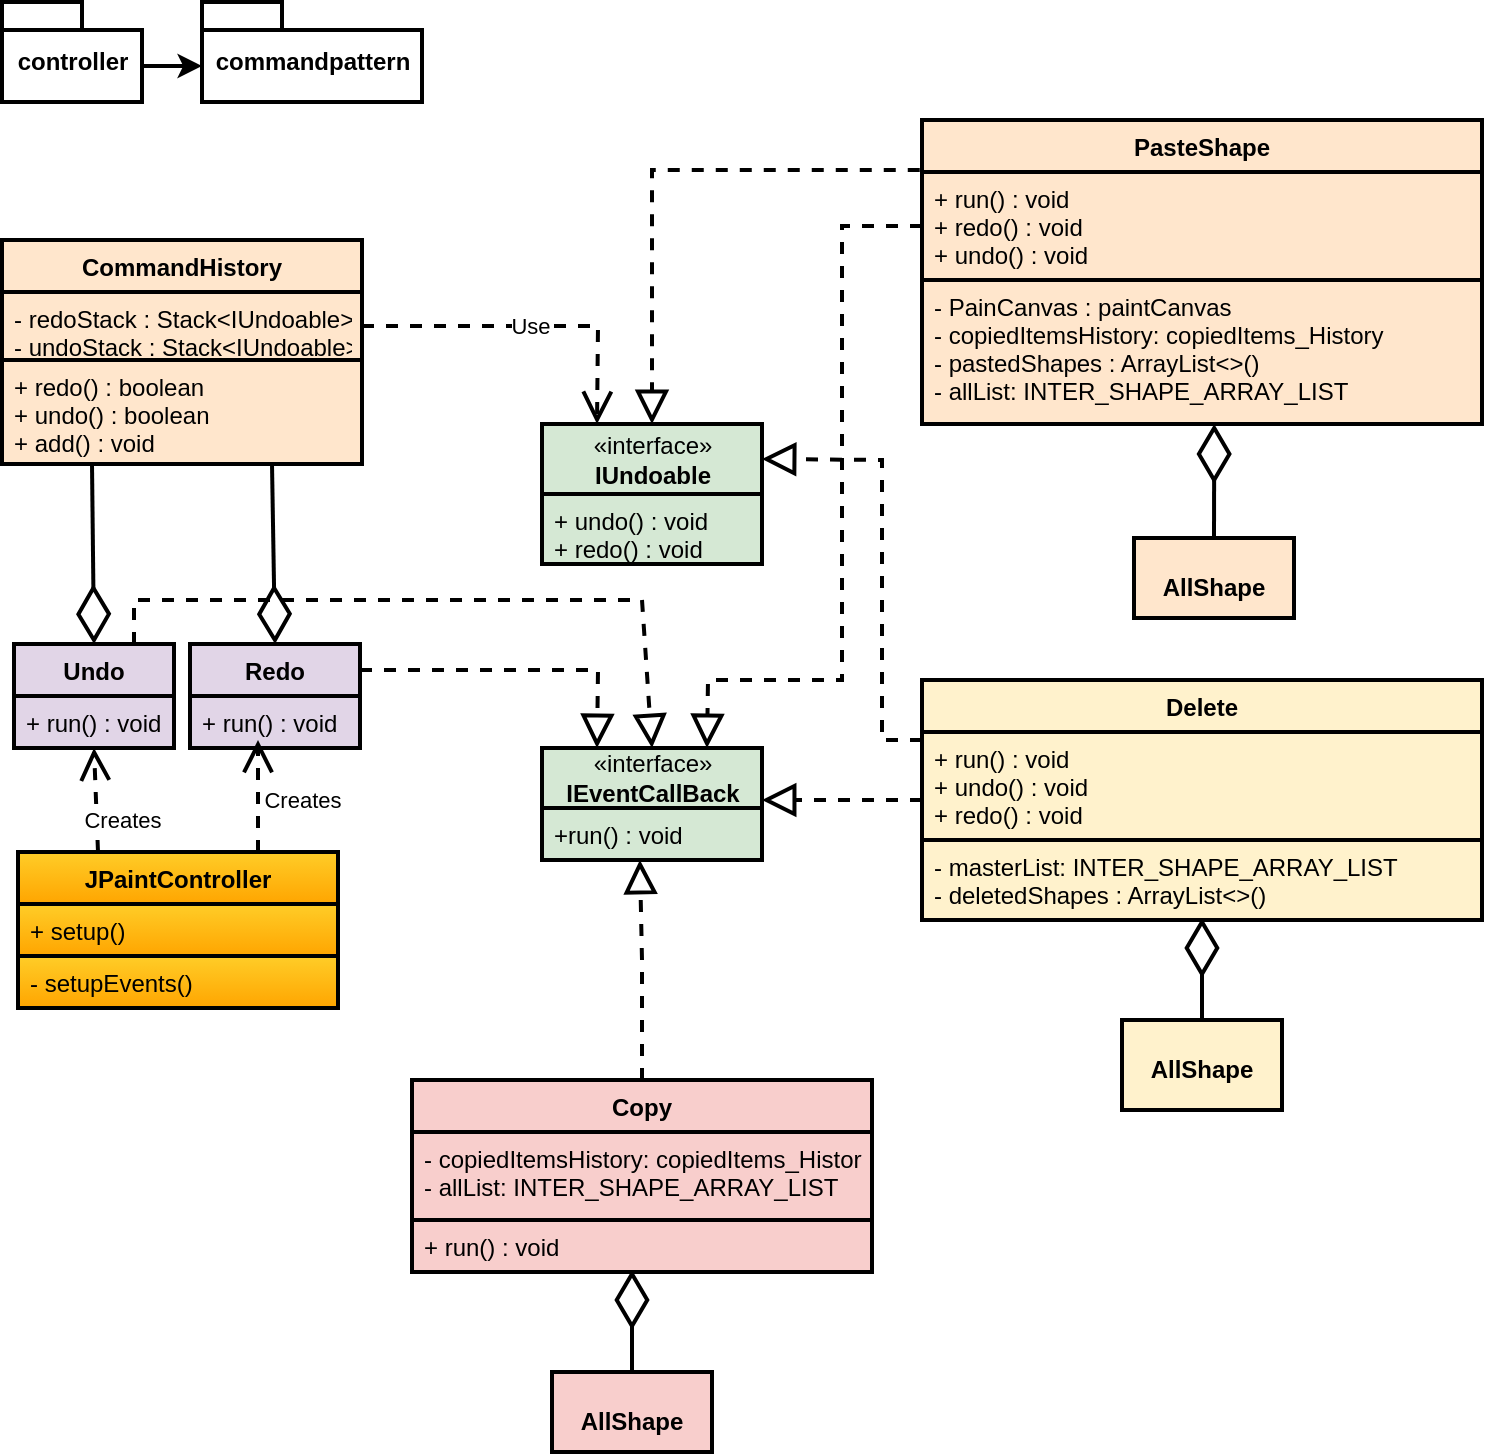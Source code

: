 <mxfile version="20.8.16" type="device"><diagram id="8KvdhAAurBPoyegszD1p" name="Page-1"><mxGraphModel dx="1434" dy="836" grid="1" gridSize="10" guides="1" tooltips="1" connect="1" arrows="1" fold="1" page="1" pageScale="1" pageWidth="827" pageHeight="1169" math="0" shadow="0"><root><mxCell id="0"/><mxCell id="1" parent="0"/><mxCell id="tCugV6WcX2bHkvcU8V6e-4" style="edgeStyle=orthogonalEdgeStyle;rounded=0;orthogonalLoop=1;jettySize=auto;html=1;exitX=0;exitY=0;exitDx=70;exitDy=32;exitPerimeter=0;entryX=0;entryY=0;entryDx=0;entryDy=32;entryPerimeter=0;strokeWidth=2;" parent="1" source="tCugV6WcX2bHkvcU8V6e-1" target="tCugV6WcX2bHkvcU8V6e-2" edge="1"><mxGeometry relative="1" as="geometry"/></mxCell><mxCell id="tCugV6WcX2bHkvcU8V6e-1" value="controller" style="shape=folder;fontStyle=1;spacingTop=10;tabWidth=40;tabHeight=14;tabPosition=left;html=1;strokeWidth=2;" parent="1" vertex="1"><mxGeometry x="40" y="41" width="70" height="50" as="geometry"/></mxCell><mxCell id="tCugV6WcX2bHkvcU8V6e-2" value="commandpattern" style="shape=folder;fontStyle=1;spacingTop=10;tabWidth=40;tabHeight=14;tabPosition=left;html=1;strokeWidth=2;" parent="1" vertex="1"><mxGeometry x="140" y="41" width="110" height="50" as="geometry"/></mxCell><mxCell id="tCugV6WcX2bHkvcU8V6e-5" value="CommandHistory" style="swimlane;fontStyle=1;align=center;verticalAlign=top;childLayout=stackLayout;horizontal=1;startSize=26;horizontalStack=0;resizeParent=1;resizeParentMax=0;resizeLast=0;collapsible=1;marginBottom=0;fillColor=#ffe6cc;strokeColor=#000000;strokeWidth=2;" parent="1" vertex="1"><mxGeometry x="40" y="160" width="180" height="112" as="geometry"><mxRectangle x="40" y="160" width="140" height="30" as="alternateBounds"/></mxGeometry></mxCell><mxCell id="tCugV6WcX2bHkvcU8V6e-6" value="- redoStack : Stack&lt;IUndoable&gt;&#10;- undoStack : Stack&lt;IUndoable&gt;" style="text;strokeColor=#000000;fillColor=#ffe6cc;align=left;verticalAlign=top;spacingLeft=4;spacingRight=4;overflow=hidden;rotatable=0;points=[[0,0.5],[1,0.5]];portConstraint=eastwest;strokeWidth=2;" parent="tCugV6WcX2bHkvcU8V6e-5" vertex="1"><mxGeometry y="26" width="180" height="34" as="geometry"/></mxCell><mxCell id="tCugV6WcX2bHkvcU8V6e-8" value="+ redo() : boolean&#10;+ undo() : boolean&#10;+ add() : void" style="text;strokeColor=#000000;fillColor=#ffe6cc;align=left;verticalAlign=top;spacingLeft=4;spacingRight=4;overflow=hidden;rotatable=0;points=[[0,0.5],[1,0.5]];portConstraint=eastwest;strokeWidth=2;" parent="tCugV6WcX2bHkvcU8V6e-5" vertex="1"><mxGeometry y="60" width="180" height="52" as="geometry"/></mxCell><mxCell id="tCugV6WcX2bHkvcU8V6e-10" value="Undo" style="swimlane;fontStyle=1;align=center;verticalAlign=top;childLayout=stackLayout;horizontal=1;startSize=26;horizontalStack=0;resizeParent=1;resizeParentMax=0;resizeLast=0;collapsible=1;marginBottom=0;strokeColor=#000000;fillColor=#e1d5e7;strokeWidth=2;" parent="1" vertex="1"><mxGeometry x="46" y="362" width="80" height="52" as="geometry"/></mxCell><mxCell id="tCugV6WcX2bHkvcU8V6e-11" value="+ run() : void" style="text;strokeColor=#000000;fillColor=#e1d5e7;align=left;verticalAlign=top;spacingLeft=4;spacingRight=4;overflow=hidden;rotatable=0;points=[[0,0.5],[1,0.5]];portConstraint=eastwest;strokeWidth=2;" parent="tCugV6WcX2bHkvcU8V6e-10" vertex="1"><mxGeometry y="26" width="80" height="26" as="geometry"/></mxCell><mxCell id="tCugV6WcX2bHkvcU8V6e-14" value="Redo" style="swimlane;fontStyle=1;align=center;verticalAlign=top;childLayout=stackLayout;horizontal=1;startSize=26;horizontalStack=0;resizeParent=1;resizeParentMax=0;resizeLast=0;collapsible=1;marginBottom=0;strokeColor=#000000;fillColor=#e1d5e7;strokeWidth=2;" parent="1" vertex="1"><mxGeometry x="134" y="362" width="85" height="52" as="geometry"/></mxCell><mxCell id="tCugV6WcX2bHkvcU8V6e-15" value="+ run() : void" style="text;strokeColor=#000000;fillColor=#e1d5e7;align=left;verticalAlign=top;spacingLeft=4;spacingRight=4;overflow=hidden;rotatable=0;points=[[0,0.5],[1,0.5]];portConstraint=eastwest;strokeWidth=2;" parent="tCugV6WcX2bHkvcU8V6e-14" vertex="1"><mxGeometry y="26" width="85" height="26" as="geometry"/></mxCell><mxCell id="tCugV6WcX2bHkvcU8V6e-16" value="" style="endArrow=diamondThin;endFill=0;endSize=24;html=1;rounded=0;strokeWidth=2;entryX=0.5;entryY=0;entryDx=0;entryDy=0;exitX=0.25;exitY=1;exitDx=0;exitDy=0;" parent="1" source="tCugV6WcX2bHkvcU8V6e-5" target="tCugV6WcX2bHkvcU8V6e-10" edge="1"><mxGeometry width="160" relative="1" as="geometry"><mxPoint x="100" y="290" as="sourcePoint"/><mxPoint x="690" y="330" as="targetPoint"/><Array as="points"/></mxGeometry></mxCell><mxCell id="tCugV6WcX2bHkvcU8V6e-17" value="" style="endArrow=diamondThin;endFill=0;endSize=24;html=1;rounded=0;strokeWidth=2;exitX=0.75;exitY=1;exitDx=0;exitDy=0;entryX=0.5;entryY=0;entryDx=0;entryDy=0;" parent="1" source="tCugV6WcX2bHkvcU8V6e-5" target="tCugV6WcX2bHkvcU8V6e-14" edge="1"><mxGeometry width="160" relative="1" as="geometry"><mxPoint x="530" y="330" as="sourcePoint"/><mxPoint x="690" y="330" as="targetPoint"/></mxGeometry></mxCell><mxCell id="tCugV6WcX2bHkvcU8V6e-22" value="" style="group" parent="1" vertex="1" connectable="0"><mxGeometry x="310" y="414" width="110" height="56" as="geometry"/></mxCell><mxCell id="tCugV6WcX2bHkvcU8V6e-19" value="«interface»&lt;br&gt;&lt;b&gt;IEventCallBack&lt;br&gt;&lt;/b&gt;" style="html=1;strokeColor=#000000;strokeWidth=2;fillColor=#d5e8d4;" parent="tCugV6WcX2bHkvcU8V6e-22" vertex="1"><mxGeometry width="110" height="30" as="geometry"/></mxCell><mxCell id="tCugV6WcX2bHkvcU8V6e-21" value="+run() : void" style="text;strokeColor=#000000;fillColor=#d5e8d4;align=left;verticalAlign=top;spacingLeft=4;spacingRight=4;overflow=hidden;rotatable=0;points=[[0,0.5],[1,0.5]];portConstraint=eastwest;strokeWidth=2;" parent="tCugV6WcX2bHkvcU8V6e-22" vertex="1"><mxGeometry y="30" width="110" height="26" as="geometry"/></mxCell><mxCell id="tCugV6WcX2bHkvcU8V6e-30" value="" style="group" parent="1" vertex="1" connectable="0"><mxGeometry x="310" y="252" width="110" height="70" as="geometry"/></mxCell><mxCell id="tCugV6WcX2bHkvcU8V6e-27" value="" style="group" parent="tCugV6WcX2bHkvcU8V6e-30" vertex="1" connectable="0"><mxGeometry y="8.75" width="110" height="61.25" as="geometry"/></mxCell><mxCell id="tCugV6WcX2bHkvcU8V6e-29" value="+ undo() : void&#10;+ redo() : void" style="text;strokeColor=#000000;fillColor=#d5e8d4;align=left;verticalAlign=top;spacingLeft=4;spacingRight=4;overflow=hidden;rotatable=0;points=[[0,0.5],[1,0.5]];portConstraint=eastwest;strokeWidth=2;" parent="tCugV6WcX2bHkvcU8V6e-27" vertex="1"><mxGeometry y="26.25" width="110" height="35" as="geometry"/></mxCell><mxCell id="tCugV6WcX2bHkvcU8V6e-28" value="«interface»&lt;br&gt;&lt;b&gt;IUndoable&lt;br&gt;&lt;/b&gt;" style="html=1;strokeColor=#000000;strokeWidth=2;fillColor=#d5e8d4;" parent="tCugV6WcX2bHkvcU8V6e-30" vertex="1"><mxGeometry width="110" height="35" as="geometry"/></mxCell><mxCell id="tCugV6WcX2bHkvcU8V6e-32" value="Delete" style="swimlane;fontStyle=1;align=center;verticalAlign=top;childLayout=stackLayout;horizontal=1;startSize=26;horizontalStack=0;resizeParent=1;resizeParentMax=0;resizeLast=0;collapsible=1;marginBottom=0;strokeColor=#000000;strokeWidth=2;fillColor=#fff2cc;" parent="1" vertex="1"><mxGeometry x="500" y="380" width="280" height="120" as="geometry"/></mxCell><mxCell id="tCugV6WcX2bHkvcU8V6e-33" value="+ run() : void&#10;+ undo() : void&#10;+ redo() : void" style="text;strokeColor=#000000;fillColor=#fff2cc;align=left;verticalAlign=top;spacingLeft=4;spacingRight=4;overflow=hidden;rotatable=0;points=[[0,0.5],[1,0.5]];portConstraint=eastwest;strokeWidth=2;" parent="tCugV6WcX2bHkvcU8V6e-32" vertex="1"><mxGeometry y="26" width="280" height="54" as="geometry"/></mxCell><mxCell id="tCugV6WcX2bHkvcU8V6e-35" value="- masterList: INTER_SHAPE_ARRAY_LIST&#10;- deletedShapes : ArrayList&lt;&gt;()" style="text;strokeColor=#000000;fillColor=#fff2cc;align=left;verticalAlign=middle;spacingLeft=4;spacingRight=4;overflow=hidden;rotatable=0;points=[[0,0.5],[1,0.5]];portConstraint=eastwest;strokeWidth=2;" parent="tCugV6WcX2bHkvcU8V6e-32" vertex="1"><mxGeometry y="80" width="280" height="40" as="geometry"/></mxCell><mxCell id="tCugV6WcX2bHkvcU8V6e-40" value="Copy" style="swimlane;fontStyle=1;align=center;verticalAlign=top;childLayout=stackLayout;horizontal=1;startSize=26;horizontalStack=0;resizeParent=1;resizeParentMax=0;resizeLast=0;collapsible=1;marginBottom=0;strokeColor=#000000;strokeWidth=2;fillColor=#f8cecc;" parent="1" vertex="1"><mxGeometry x="245" y="580" width="230" height="96" as="geometry"><mxRectangle x="550" y="384" width="110" height="30" as="alternateBounds"/></mxGeometry></mxCell><mxCell id="tCugV6WcX2bHkvcU8V6e-41" value="- copiedItemsHistory: copiedItems_History&#10;- allList: INTER_SHAPE_ARRAY_LIST" style="text;strokeColor=#000000;fillColor=#f8cecc;align=left;verticalAlign=top;spacingLeft=4;spacingRight=4;overflow=hidden;rotatable=0;points=[[0,0.5],[1,0.5]];portConstraint=eastwest;strokeWidth=2;" parent="tCugV6WcX2bHkvcU8V6e-40" vertex="1"><mxGeometry y="26" width="230" height="44" as="geometry"/></mxCell><mxCell id="tCugV6WcX2bHkvcU8V6e-43" value="+ run() : void" style="text;strokeColor=#000000;fillColor=#f8cecc;align=left;verticalAlign=top;spacingLeft=4;spacingRight=4;overflow=hidden;rotatable=0;points=[[0,0.5],[1,0.5]];portConstraint=eastwest;strokeWidth=2;" parent="tCugV6WcX2bHkvcU8V6e-40" vertex="1"><mxGeometry y="70" width="230" height="26" as="geometry"/></mxCell><mxCell id="tCugV6WcX2bHkvcU8V6e-44" value="PasteShape" style="swimlane;fontStyle=1;align=center;verticalAlign=top;childLayout=stackLayout;horizontal=1;startSize=26;horizontalStack=0;resizeParent=1;resizeParentMax=0;resizeLast=0;collapsible=1;marginBottom=0;strokeColor=#000000;strokeWidth=2;fillColor=#ffe6cc;" parent="1" vertex="1"><mxGeometry x="500" y="100" width="280" height="152" as="geometry"/></mxCell><mxCell id="tCugV6WcX2bHkvcU8V6e-45" value="+ run() : void&#10;+ redo() : void&#10;+ undo() : void" style="text;strokeColor=#000000;fillColor=#ffe6cc;align=left;verticalAlign=top;spacingLeft=4;spacingRight=4;overflow=hidden;rotatable=0;points=[[0,0.5],[1,0.5]];portConstraint=eastwest;strokeWidth=2;" parent="tCugV6WcX2bHkvcU8V6e-44" vertex="1"><mxGeometry y="26" width="280" height="54" as="geometry"/></mxCell><mxCell id="tCugV6WcX2bHkvcU8V6e-47" value="- PainCanvas : paintCanvas&#10;- copiedItemsHistory: copiedItems_History&#10;- pastedShapes : ArrayList&lt;&gt;()&#10;- allList: INTER_SHAPE_ARRAY_LIST" style="text;strokeColor=#000000;fillColor=#ffe6cc;align=left;verticalAlign=top;spacingLeft=4;spacingRight=4;overflow=hidden;rotatable=0;points=[[0,0.5],[1,0.5]];portConstraint=eastwest;strokeWidth=2;" parent="tCugV6WcX2bHkvcU8V6e-44" vertex="1"><mxGeometry y="80" width="280" height="72" as="geometry"/></mxCell><mxCell id="tCugV6WcX2bHkvcU8V6e-52" value="&lt;p style=&quot;margin:0px;margin-top:4px;text-align:center;&quot;&gt;&lt;br&gt;&lt;b&gt;AllShape&lt;/b&gt;&lt;/p&gt;" style="verticalAlign=middle;align=left;overflow=fill;fontSize=12;fontFamily=Helvetica;html=1;strokeColor=#000000;strokeWidth=2;fillColor=#fff2cc;" parent="1" vertex="1"><mxGeometry x="600" y="550" width="80" height="45" as="geometry"/></mxCell><mxCell id="tCugV6WcX2bHkvcU8V6e-55" value="" style="endArrow=diamondThin;endFill=0;endSize=24;html=1;rounded=0;strokeWidth=2;exitX=0.5;exitY=0;exitDx=0;exitDy=0;" parent="1" source="tCugV6WcX2bHkvcU8V6e-52" edge="1"><mxGeometry width="160" relative="1" as="geometry"><mxPoint x="1035" y="320" as="sourcePoint"/><mxPoint x="640" y="499" as="targetPoint"/></mxGeometry></mxCell><mxCell id="tCugV6WcX2bHkvcU8V6e-57" value="&lt;p style=&quot;margin:0px;margin-top:4px;text-align:center;&quot;&gt;&lt;br&gt;&lt;b&gt;AllShape&lt;/b&gt;&lt;/p&gt;" style="verticalAlign=top;align=left;overflow=fill;fontSize=12;fontFamily=Helvetica;html=1;strokeColor=#000000;strokeWidth=2;fillColor=#f8cecc;" parent="1" vertex="1"><mxGeometry x="315" y="726" width="80" height="40" as="geometry"/></mxCell><mxCell id="tCugV6WcX2bHkvcU8V6e-58" value="" style="endArrow=diamondThin;endFill=0;endSize=24;html=1;rounded=0;strokeWidth=2;exitX=0.5;exitY=0;exitDx=0;exitDy=0;" parent="1" source="tCugV6WcX2bHkvcU8V6e-57" edge="1"><mxGeometry width="160" relative="1" as="geometry"><mxPoint x="488" y="435" as="sourcePoint"/><mxPoint x="355" y="675" as="targetPoint"/></mxGeometry></mxCell><mxCell id="tCugV6WcX2bHkvcU8V6e-61" value="Use" style="endArrow=open;endSize=12;dashed=1;html=1;rounded=0;strokeWidth=2;exitX=1;exitY=0.5;exitDx=0;exitDy=0;entryX=0.25;entryY=0;entryDx=0;entryDy=0;" parent="1" source="tCugV6WcX2bHkvcU8V6e-6" target="tCugV6WcX2bHkvcU8V6e-28" edge="1"><mxGeometry width="160" relative="1" as="geometry"><mxPoint x="530" y="430" as="sourcePoint"/><mxPoint x="480" y="203" as="targetPoint"/><Array as="points"><mxPoint x="338" y="203"/></Array></mxGeometry></mxCell><mxCell id="tCugV6WcX2bHkvcU8V6e-64" value="&lt;p style=&quot;margin:0px;margin-top:4px;text-align:center;&quot;&gt;&lt;br&gt;&lt;b&gt;AllShape&lt;/b&gt;&lt;/p&gt;" style="verticalAlign=top;align=left;overflow=fill;fontSize=12;fontFamily=Helvetica;html=1;strokeColor=#000000;strokeWidth=2;fillColor=#ffe6cc;" parent="1" vertex="1"><mxGeometry x="606" y="309" width="80" height="40" as="geometry"/></mxCell><mxCell id="tCugV6WcX2bHkvcU8V6e-67" value="" style="endArrow=diamondThin;endFill=0;endSize=24;html=1;rounded=0;strokeWidth=2;exitX=0.5;exitY=0;exitDx=0;exitDy=0;entryX=0.254;entryY=1;entryDx=0;entryDy=0;entryPerimeter=0;" parent="1" source="tCugV6WcX2bHkvcU8V6e-64" edge="1"><mxGeometry width="160" relative="1" as="geometry"><mxPoint x="605" y="90" as="sourcePoint"/><mxPoint x="646.12" y="252" as="targetPoint"/></mxGeometry></mxCell><mxCell id="tCugV6WcX2bHkvcU8V6e-96" value="JPaintController" style="swimlane;fontStyle=1;align=center;verticalAlign=top;childLayout=stackLayout;horizontal=1;startSize=26;horizontalStack=0;resizeParent=1;resizeParentMax=0;resizeLast=0;collapsible=1;marginBottom=0;strokeColor=#000000;strokeWidth=2;fillColor=#ffcd28;gradientColor=#ffa500;" parent="1" vertex="1"><mxGeometry x="48" y="466" width="160" height="78" as="geometry"/></mxCell><mxCell id="tCugV6WcX2bHkvcU8V6e-97" value="+ setup()" style="text;strokeColor=#000000;fillColor=#ffcd28;align=left;verticalAlign=top;spacingLeft=4;spacingRight=4;overflow=hidden;rotatable=0;points=[[0,0.5],[1,0.5]];portConstraint=eastwest;gradientColor=#ffa500;strokeWidth=2;" parent="tCugV6WcX2bHkvcU8V6e-96" vertex="1"><mxGeometry y="26" width="160" height="26" as="geometry"/></mxCell><mxCell id="tCugV6WcX2bHkvcU8V6e-99" value="- setupEvents()" style="text;strokeColor=#000000;fillColor=#ffcd28;align=left;verticalAlign=top;spacingLeft=4;spacingRight=4;overflow=hidden;rotatable=0;points=[[0,0.5],[1,0.5]];portConstraint=eastwest;gradientColor=#ffa500;strokeWidth=2;" parent="tCugV6WcX2bHkvcU8V6e-96" vertex="1"><mxGeometry y="52" width="160" height="26" as="geometry"/></mxCell><mxCell id="tCugV6WcX2bHkvcU8V6e-100" value="Creates" style="endArrow=open;endSize=12;dashed=1;html=1;rounded=0;strokeWidth=2;exitX=0.75;exitY=0;exitDx=0;exitDy=0;" parent="1" source="tCugV6WcX2bHkvcU8V6e-96" edge="1"><mxGeometry x="-0.071" y="-22" width="160" relative="1" as="geometry"><mxPoint x="530" y="390" as="sourcePoint"/><mxPoint x="168" y="410" as="targetPoint"/><mxPoint as="offset"/></mxGeometry></mxCell><mxCell id="tCugV6WcX2bHkvcU8V6e-102" value="Creates" style="endArrow=open;endSize=12;dashed=1;html=1;rounded=0;strokeWidth=2;exitX=0.25;exitY=0;exitDx=0;exitDy=0;entryX=0.5;entryY=1;entryDx=0;entryDy=0;" parent="1" source="tCugV6WcX2bHkvcU8V6e-96" target="tCugV6WcX2bHkvcU8V6e-10" edge="1"><mxGeometry x="-0.403" y="-13" width="160" relative="1" as="geometry"><mxPoint x="530" y="390" as="sourcePoint"/><mxPoint x="690" y="390" as="targetPoint"/><mxPoint as="offset"/></mxGeometry></mxCell><mxCell id="tCugV6WcX2bHkvcU8V6e-112" value="" style="endArrow=block;dashed=1;endFill=0;endSize=12;html=1;rounded=0;strokeWidth=2;exitX=-0.004;exitY=-0.019;exitDx=0;exitDy=0;exitPerimeter=0;entryX=0.5;entryY=0;entryDx=0;entryDy=0;" parent="1" source="tCugV6WcX2bHkvcU8V6e-45" target="tCugV6WcX2bHkvcU8V6e-28" edge="1"><mxGeometry width="160" relative="1" as="geometry"><mxPoint x="530" y="360" as="sourcePoint"/><mxPoint x="690" y="360" as="targetPoint"/><Array as="points"><mxPoint x="365" y="125"/></Array></mxGeometry></mxCell><mxCell id="tCugV6WcX2bHkvcU8V6e-113" value="" style="endArrow=block;dashed=1;endFill=0;endSize=12;html=1;rounded=0;strokeWidth=2;exitX=0;exitY=0.5;exitDx=0;exitDy=0;entryX=0.75;entryY=0;entryDx=0;entryDy=0;" parent="1" source="tCugV6WcX2bHkvcU8V6e-45" target="tCugV6WcX2bHkvcU8V6e-19" edge="1"><mxGeometry width="160" relative="1" as="geometry"><mxPoint x="530" y="360" as="sourcePoint"/><mxPoint x="690" y="360" as="targetPoint"/><Array as="points"><mxPoint x="460" y="153"/><mxPoint x="460" y="310"/><mxPoint x="460" y="380"/><mxPoint x="393" y="380"/></Array></mxGeometry></mxCell><mxCell id="tCugV6WcX2bHkvcU8V6e-114" value="" style="endArrow=block;dashed=1;endFill=0;endSize=12;html=1;rounded=0;strokeWidth=2;exitX=0;exitY=0.25;exitDx=0;exitDy=0;entryX=1;entryY=0.5;entryDx=0;entryDy=0;" parent="1" source="tCugV6WcX2bHkvcU8V6e-32" target="tCugV6WcX2bHkvcU8V6e-28" edge="1"><mxGeometry width="160" relative="1" as="geometry"><mxPoint x="530" y="360" as="sourcePoint"/><mxPoint x="690" y="360" as="targetPoint"/><Array as="points"><mxPoint x="480" y="410"/><mxPoint x="480" y="270"/></Array></mxGeometry></mxCell><mxCell id="tCugV6WcX2bHkvcU8V6e-115" value="" style="endArrow=block;dashed=1;endFill=0;endSize=12;html=1;rounded=0;strokeWidth=2;exitX=0;exitY=0.5;exitDx=0;exitDy=0;" parent="1" source="tCugV6WcX2bHkvcU8V6e-32" edge="1"><mxGeometry width="160" relative="1" as="geometry"><mxPoint x="530" y="360" as="sourcePoint"/><mxPoint x="420" y="440" as="targetPoint"/></mxGeometry></mxCell><mxCell id="tCugV6WcX2bHkvcU8V6e-116" value="" style="endArrow=block;dashed=1;endFill=0;endSize=12;html=1;rounded=0;strokeWidth=2;exitX=0.5;exitY=0;exitDx=0;exitDy=0;entryX=0.445;entryY=1;entryDx=0;entryDy=0;entryPerimeter=0;" parent="1" source="tCugV6WcX2bHkvcU8V6e-40" target="tCugV6WcX2bHkvcU8V6e-21" edge="1"><mxGeometry width="160" relative="1" as="geometry"><mxPoint x="530" y="360" as="sourcePoint"/><mxPoint x="690" y="360" as="targetPoint"/><Array as="points"><mxPoint x="360" y="520"/></Array></mxGeometry></mxCell><mxCell id="tCugV6WcX2bHkvcU8V6e-120" value="" style="endArrow=block;dashed=1;endFill=0;endSize=12;html=1;rounded=0;strokeWidth=2;exitX=1;exitY=0.25;exitDx=0;exitDy=0;entryX=0.25;entryY=0;entryDx=0;entryDy=0;" parent="1" source="tCugV6WcX2bHkvcU8V6e-14" target="tCugV6WcX2bHkvcU8V6e-19" edge="1"><mxGeometry width="160" relative="1" as="geometry"><mxPoint x="530" y="360" as="sourcePoint"/><mxPoint x="690" y="360" as="targetPoint"/><Array as="points"><mxPoint x="338" y="375"/></Array></mxGeometry></mxCell><mxCell id="tCugV6WcX2bHkvcU8V6e-121" value="" style="endArrow=block;dashed=1;endFill=0;endSize=12;html=1;rounded=0;strokeWidth=2;exitX=0.75;exitY=0;exitDx=0;exitDy=0;entryX=0.5;entryY=0;entryDx=0;entryDy=0;" parent="1" source="tCugV6WcX2bHkvcU8V6e-10" target="tCugV6WcX2bHkvcU8V6e-19" edge="1"><mxGeometry width="160" relative="1" as="geometry"><mxPoint x="530" y="360" as="sourcePoint"/><mxPoint x="690" y="360" as="targetPoint"/><Array as="points"><mxPoint x="106" y="340"/><mxPoint x="230" y="340"/><mxPoint x="360" y="340"/></Array></mxGeometry></mxCell></root></mxGraphModel></diagram></mxfile>